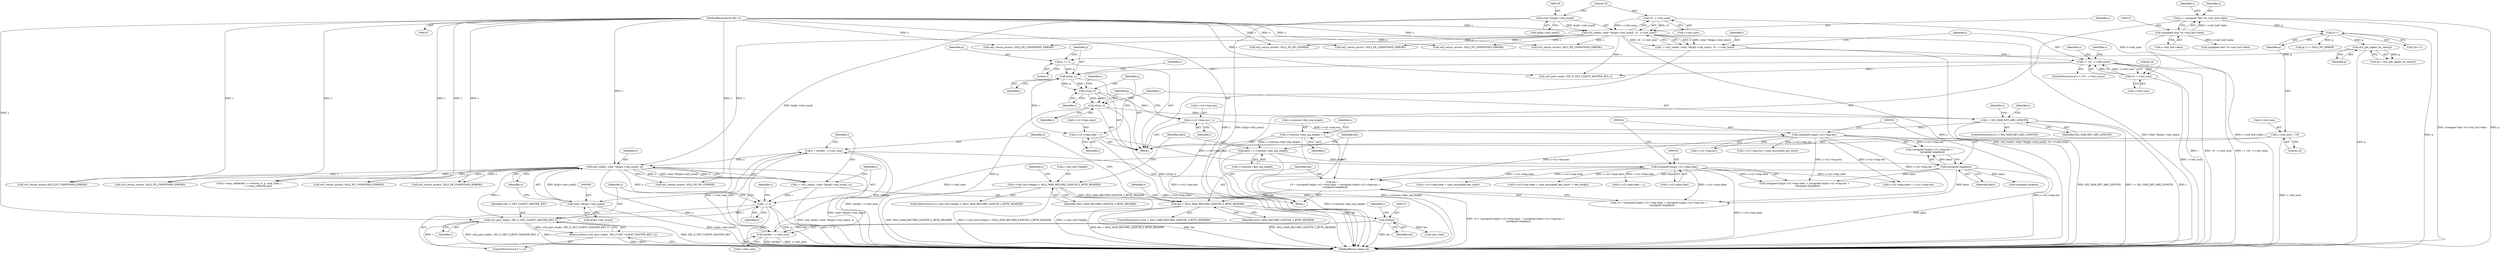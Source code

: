 digraph "0_openssl_d81a1600588b726c2bdccda7efad3cc7a87d6245_0@API" {
"1000396" [label="(Call,ssl2_part_read(s, SSL_F_GET_CLIENT_MASTER_KEY, i))"];
"1000380" [label="(Call,ssl2_read(s, (char *)&(p[s->init_num]), n))"];
"1000142" [label="(Call,ssl2_read(s, (char *)&(p[s->init_num]), 10 - s->init_num))"];
"1000108" [label="(MethodParameterIn,SSL *s)"];
"1000144" [label="(Call,(char *)&(p[s->init_num]))"];
"1000152" [label="(Call,10 - s->init_num)"];
"1000382" [label="(Call,(char *)&(p[s->init_num]))"];
"1000369" [label="(Call,n = (int)len - s->init_num)"];
"1000371" [label="(Call,(int)len - s->init_num)"];
"1000372" [label="(Call,(int)len)"];
"1000356" [label="(Call,len > SSL2_MAX_RECORD_LENGTH_3_BYTE_HEADER)"];
"1000328" [label="(Call,len =\n        10 + (unsigned long)s->s2->tmp.clear + (unsigned long)s->s2->tmp.enc +\n        (unsigned long)keya)"];
"1000333" [label="(Call,(unsigned long)s->s2->tmp.clear)"];
"1000244" [label="(Call,s->s2->tmp.clear = i)"];
"1000241" [label="(Call,n2s(p, i))"];
"1000238" [label="(Call,p += 3)"];
"1000205" [label="(Call,ssl2_get_cipher_by_char(p))"];
"1000178" [label="(Call,p++)"];
"1000124" [label="(Call,p = (unsigned char *)s->init_buf->data)"];
"1000126" [label="(Call,(unsigned char *)s->init_buf->data)"];
"1000158" [label="(Call,i < (10 - s->init_num))"];
"1000140" [label="(Call,i = ssl2_read(s, (char *)&(p[s->init_num]), 10 - s->init_num))"];
"1000160" [label="(Call,10 - s->init_num)"];
"1000343" [label="(Call,(unsigned long)s->s2->tmp.enc)"];
"1000256" [label="(Call,s->s2->tmp.enc = i)"];
"1000253" [label="(Call,n2s(p, i))"];
"1000352" [label="(Call,(unsigned long)keya)"];
"1000321" [label="(Call,keya = s->session->key_arg_length)"];
"1000282" [label="(Call,s->session->key_arg_length = i)"];
"1000269" [label="(Call,i > SSL_MAX_KEY_ARG_LENGTH)"];
"1000265" [label="(Call,n2s(p, i))"];
"1000304" [label="(Call,s->init_buf->length < SSL2_MAX_RECORD_LENGTH_3_BYTE_HEADER)"];
"1000170" [label="(Call,s->init_num = 10)"];
"1000392" [label="(Call,i != n)"];
"1000378" [label="(Call,i = ssl2_read(s, (char *)&(p[s->init_num]), n))"];
"1000395" [label="(Return,return (ssl2_part_read(s, SSL_F_GET_CLIENT_MASTER_KEY, i));)"];
"1000253" [label="(Call,n2s(p, i))"];
"1000264" [label="(Identifier,i)"];
"1000243" [label="(Identifier,i)"];
"1000160" [label="(Call,10 - s->init_num)"];
"1000392" [label="(Call,i != n)"];
"1000333" [label="(Call,(unsigned long)s->s2->tmp.clear)"];
"1000358" [label="(Identifier,SSL2_MAX_RECORD_LENGTH_3_BYTE_HEADER)"];
"1000402" [label="(Identifier,s)"];
"1000167" [label="(Identifier,s)"];
"1000431" [label="(Call,s->s2->tmp.clear + s->s2->tmp.enc)"];
"1000296" [label="(Call,(unsigned char *)s->init_buf->data)"];
"1000371" [label="(Call,(int)len - s->init_num)"];
"1000390" [label="(Identifier,n)"];
"1000270" [label="(Identifier,i)"];
"1000126" [label="(Call,(unsigned char *)s->init_buf->data)"];
"1000174" [label="(Literal,10)"];
"1000378" [label="(Call,i = ssl2_read(s, (char *)&(p[s->init_num]), n))"];
"1000124" [label="(Call,p = (unsigned char *)s->init_buf->data)"];
"1000128" [label="(Call,s->init_buf->data)"];
"1000332" [label="(Call,(unsigned long)s->s2->tmp.clear + (unsigned long)s->s2->tmp.enc +\n        (unsigned long)keya)"];
"1000551" [label="(Call,s->s2->tmp.clear + num_encrypted_key_bytes != key_length)"];
"1000177" [label="(Call,*(p++))"];
"1000493" [label="(Call,ssl2_return_error(s, SSL2_PE_NO_CIPHER))"];
"1000285" [label="(Identifier,s)"];
"1000361" [label="(Identifier,s)"];
"1000397" [label="(Identifier,s)"];
"1000343" [label="(Call,(unsigned long)s->s2->tmp.enc)"];
"1000664" [label="(Call,s->s2->tmp.clear + j)"];
"1000342" [label="(Call,(unsigned long)s->s2->tmp.enc +\n        (unsigned long)keya)"];
"1000257" [label="(Call,s->s2->tmp.enc)"];
"1000179" [label="(Identifier,p)"];
"1000154" [label="(Call,s->init_num)"];
"1000357" [label="(Identifier,len)"];
"1000142" [label="(Call,ssl2_read(s, (char *)&(p[s->init_num]), 10 - s->init_num))"];
"1000369" [label="(Call,n = (int)len - s->init_num)"];
"1000322" [label="(Identifier,keya)"];
"1000291" [label="(Identifier,s)"];
"1000269" [label="(Call,i > SSL_MAX_KEY_ARG_LENGTH)"];
"1000381" [label="(Identifier,s)"];
"1000374" [label="(Identifier,len)"];
"1000172" [label="(Identifier,s)"];
"1000345" [label="(Call,s->s2->tmp.enc)"];
"1000125" [label="(Identifier,p)"];
"1000283" [label="(Call,s->session->key_arg_length)"];
"1000398" [label="(Identifier,SSL_F_GET_CLIENT_MASTER_KEY)"];
"1000288" [label="(Identifier,i)"];
"1000394" [label="(Identifier,n)"];
"1000312" [label="(Call,ssl2_return_error(s, SSL2_PE_UNDEFINED_ERROR))"];
"1000206" [label="(Identifier,p)"];
"1000352" [label="(Call,(unsigned long)keya)"];
"1000382" [label="(Call,(char *)&(p[s->init_num]))"];
"1000166" [label="(Call,ssl2_part_read(s, SSL_F_GET_CLIENT_MASTER_KEY, i))"];
"1000370" [label="(Identifier,n)"];
"1000248" [label="(Identifier,s)"];
"1000136" [label="(Identifier,s)"];
"1000354" [label="(Identifier,keya)"];
"1000376" [label="(Identifier,s)"];
"1000109" [label="(Block,)"];
"1000205" [label="(Call,ssl2_get_cipher_by_char(p))"];
"1000108" [label="(MethodParameterIn,SSL *s)"];
"1000305" [label="(Call,s->init_buf->length)"];
"1000335" [label="(Call,s->s2->tmp.clear)"];
"1000255" [label="(Identifier,i)"];
"1000183" [label="(Call,p[-1] != SSL2_MT_ERROR)"];
"1000274" [label="(Identifier,s)"];
"1000267" [label="(Identifier,i)"];
"1000271" [label="(Identifier,SSL_MAX_KEY_ARG_LENGTH)"];
"1000512" [label="(Call,ssl2_return_error(s, SSL2_PE_UNDEFINED_ERROR))"];
"1000158" [label="(Call,i < (10 - s->init_num))"];
"1000552" [label="(Call,s->s2->tmp.clear + num_encrypted_key_bytes)"];
"1000310" [label="(Identifier,SSL2_MAX_RECORD_LENGTH_3_BYTE_HEADER)"];
"1000254" [label="(Identifier,p)"];
"1000323" [label="(Call,s->session->key_arg_length)"];
"1000282" [label="(Call,s->session->key_arg_length = i)"];
"1000412" [label="(Call,(size_t)len)"];
"1000244" [label="(Call,s->s2->tmp.clear = i)"];
"1000159" [label="(Identifier,i)"];
"1000162" [label="(Call,s->init_num)"];
"1000266" [label="(Identifier,p)"];
"1000328" [label="(Call,len =\n        10 + (unsigned long)s->s2->tmp.clear + (unsigned long)s->s2->tmp.enc +\n        (unsigned long)keya)"];
"1000379" [label="(Identifier,i)"];
"1000273" [label="(Call,ssl2_return_error(s, SSL2_PE_UNDEFINED_ERROR))"];
"1000171" [label="(Call,s->init_num)"];
"1000144" [label="(Call,(char *)&(p[s->init_num]))"];
"1000380" [label="(Call,ssl2_read(s, (char *)&(p[s->init_num]), n))"];
"1000240" [label="(Literal,3)"];
"1000303" [label="(ControlStructure,if (s->init_buf->length < SSL2_MAX_RECORD_LENGTH_3_BYTE_HEADER))"];
"1000313" [label="(Identifier,s)"];
"1000260" [label="(Identifier,s)"];
"1000446" [label="(Call,(unsigned int)keya)"];
"1000141" [label="(Identifier,i)"];
"1000252" [label="(Identifier,i)"];
"1000242" [label="(Identifier,p)"];
"1000384" [label="(Call,&(p[s->init_num]))"];
"1000222" [label="(Call,ssl2_return_error(s, SSL2_PE_NO_CIPHER))"];
"1000355" [label="(ControlStructure,if (len > SSL2_MAX_RECORD_LENGTH_3_BYTE_HEADER))"];
"1000190" [label="(Call,ssl2_return_error(s, SSL2_PE_UNDEFINED_ERROR))"];
"1000372" [label="(Call,(int)len)"];
"1000152" [label="(Call,10 - s->init_num)"];
"1000393" [label="(Identifier,i)"];
"1000396" [label="(Call,ssl2_part_read(s, SSL_F_GET_CLIENT_MASTER_KEY, i))"];
"1000360" [label="(Call,ssl2_return_error(s, SSL2_PE_UNDEFINED_ERROR))"];
"1000239" [label="(Identifier,p)"];
"1000140" [label="(Call,i = ssl2_read(s, (char *)&(p[s->init_num]), 10 - s->init_num))"];
"1000153" [label="(Literal,10)"];
"1000711" [label="(MethodReturn,static int)"];
"1000573" [label="(Call,s->s2->tmp.enc < num_encrypted_key_bytes)"];
"1000170" [label="(Call,s->init_num = 10)"];
"1000139" [label="(Block,)"];
"1000321" [label="(Call,keya = s->session->key_arg_length)"];
"1000161" [label="(Literal,10)"];
"1000265" [label="(Call,n2s(p, i))"];
"1000245" [label="(Call,s->s2->tmp.clear)"];
"1000563" [label="(Call,ssl2_return_error(s, SSL2_PE_UNDEFINED_ERROR))"];
"1000268" [label="(ControlStructure,if (i > SSL_MAX_KEY_ARG_LENGTH))"];
"1000462" [label="(Call,ssl2_return_error(s, SSL2_PE_UNDEFINED_ERROR))"];
"1000203" [label="(Call,cp = ssl2_get_cipher_by_char(p))"];
"1000356" [label="(Call,len > SSL2_MAX_RECORD_LENGTH_3_BYTE_HEADER)"];
"1000395" [label="(Return,return (ssl2_part_read(s, SSL_F_GET_CLIENT_MASTER_KEY, i));)"];
"1000143" [label="(Identifier,s)"];
"1000157" [label="(ControlStructure,if (i < (10 - s->init_num)))"];
"1000256" [label="(Call,s->s2->tmp.enc = i)"];
"1000399" [label="(Identifier,i)"];
"1000583" [label="(Call,ssl2_return_error(s,SSL2_PE_UNDEFINED_ERROR))"];
"1000241" [label="(Call,n2s(p, i))"];
"1000391" [label="(ControlStructure,if (i != n))"];
"1000304" [label="(Call,s->init_buf->length < SSL2_MAX_RECORD_LENGTH_3_BYTE_HEADER)"];
"1000329" [label="(Identifier,len)"];
"1000330" [label="(Call,10 + (unsigned long)s->s2->tmp.clear + (unsigned long)s->s2->tmp.enc +\n        (unsigned long)keya)"];
"1000178" [label="(Call,p++)"];
"1000375" [label="(Call,s->init_num)"];
"1000405" [label="(Call,s->msg_callback(0, s->version, 0, p, (size_t)len, s,\n                        s->msg_callback_arg))"];
"1000238" [label="(Call,p += 3)"];
"1000146" [label="(Call,&(p[s->init_num]))"];
"1000396" -> "1000395"  [label="AST: "];
"1000396" -> "1000399"  [label="CFG: "];
"1000397" -> "1000396"  [label="AST: "];
"1000398" -> "1000396"  [label="AST: "];
"1000399" -> "1000396"  [label="AST: "];
"1000395" -> "1000396"  [label="CFG: "];
"1000396" -> "1000711"  [label="DDG: ssl2_part_read(s, SSL_F_GET_CLIENT_MASTER_KEY, i)"];
"1000396" -> "1000711"  [label="DDG: s"];
"1000396" -> "1000711"  [label="DDG: SSL_F_GET_CLIENT_MASTER_KEY"];
"1000396" -> "1000711"  [label="DDG: i"];
"1000396" -> "1000395"  [label="DDG: ssl2_part_read(s, SSL_F_GET_CLIENT_MASTER_KEY, i)"];
"1000380" -> "1000396"  [label="DDG: s"];
"1000108" -> "1000396"  [label="DDG: s"];
"1000392" -> "1000396"  [label="DDG: i"];
"1000380" -> "1000378"  [label="AST: "];
"1000380" -> "1000390"  [label="CFG: "];
"1000381" -> "1000380"  [label="AST: "];
"1000382" -> "1000380"  [label="AST: "];
"1000390" -> "1000380"  [label="AST: "];
"1000378" -> "1000380"  [label="CFG: "];
"1000380" -> "1000711"  [label="DDG: (char *)&(p[s->init_num])"];
"1000380" -> "1000711"  [label="DDG: s"];
"1000380" -> "1000378"  [label="DDG: s"];
"1000380" -> "1000378"  [label="DDG: (char *)&(p[s->init_num])"];
"1000380" -> "1000378"  [label="DDG: n"];
"1000142" -> "1000380"  [label="DDG: s"];
"1000108" -> "1000380"  [label="DDG: s"];
"1000382" -> "1000380"  [label="DDG: &(p[s->init_num])"];
"1000369" -> "1000380"  [label="DDG: n"];
"1000380" -> "1000392"  [label="DDG: n"];
"1000380" -> "1000405"  [label="DDG: s"];
"1000380" -> "1000462"  [label="DDG: s"];
"1000380" -> "1000493"  [label="DDG: s"];
"1000380" -> "1000512"  [label="DDG: s"];
"1000380" -> "1000563"  [label="DDG: s"];
"1000380" -> "1000583"  [label="DDG: s"];
"1000142" -> "1000140"  [label="AST: "];
"1000142" -> "1000152"  [label="CFG: "];
"1000143" -> "1000142"  [label="AST: "];
"1000144" -> "1000142"  [label="AST: "];
"1000152" -> "1000142"  [label="AST: "];
"1000140" -> "1000142"  [label="CFG: "];
"1000142" -> "1000711"  [label="DDG: (char *)&(p[s->init_num])"];
"1000142" -> "1000711"  [label="DDG: s"];
"1000142" -> "1000140"  [label="DDG: s"];
"1000142" -> "1000140"  [label="DDG: (char *)&(p[s->init_num])"];
"1000142" -> "1000140"  [label="DDG: 10 - s->init_num"];
"1000108" -> "1000142"  [label="DDG: s"];
"1000144" -> "1000142"  [label="DDG: &(p[s->init_num])"];
"1000152" -> "1000142"  [label="DDG: 10"];
"1000152" -> "1000142"  [label="DDG: s->init_num"];
"1000142" -> "1000166"  [label="DDG: s"];
"1000142" -> "1000190"  [label="DDG: s"];
"1000142" -> "1000222"  [label="DDG: s"];
"1000142" -> "1000273"  [label="DDG: s"];
"1000142" -> "1000312"  [label="DDG: s"];
"1000142" -> "1000360"  [label="DDG: s"];
"1000108" -> "1000107"  [label="AST: "];
"1000108" -> "1000711"  [label="DDG: s"];
"1000108" -> "1000166"  [label="DDG: s"];
"1000108" -> "1000190"  [label="DDG: s"];
"1000108" -> "1000222"  [label="DDG: s"];
"1000108" -> "1000273"  [label="DDG: s"];
"1000108" -> "1000312"  [label="DDG: s"];
"1000108" -> "1000360"  [label="DDG: s"];
"1000108" -> "1000405"  [label="DDG: s"];
"1000108" -> "1000462"  [label="DDG: s"];
"1000108" -> "1000493"  [label="DDG: s"];
"1000108" -> "1000512"  [label="DDG: s"];
"1000108" -> "1000563"  [label="DDG: s"];
"1000108" -> "1000583"  [label="DDG: s"];
"1000144" -> "1000146"  [label="CFG: "];
"1000145" -> "1000144"  [label="AST: "];
"1000146" -> "1000144"  [label="AST: "];
"1000153" -> "1000144"  [label="CFG: "];
"1000144" -> "1000711"  [label="DDG: &(p[s->init_num])"];
"1000144" -> "1000382"  [label="DDG: &(p[s->init_num])"];
"1000152" -> "1000154"  [label="CFG: "];
"1000153" -> "1000152"  [label="AST: "];
"1000154" -> "1000152"  [label="AST: "];
"1000152" -> "1000160"  [label="DDG: s->init_num"];
"1000382" -> "1000384"  [label="CFG: "];
"1000383" -> "1000382"  [label="AST: "];
"1000384" -> "1000382"  [label="AST: "];
"1000390" -> "1000382"  [label="CFG: "];
"1000382" -> "1000711"  [label="DDG: &(p[s->init_num])"];
"1000369" -> "1000109"  [label="AST: "];
"1000369" -> "1000371"  [label="CFG: "];
"1000370" -> "1000369"  [label="AST: "];
"1000371" -> "1000369"  [label="AST: "];
"1000379" -> "1000369"  [label="CFG: "];
"1000369" -> "1000711"  [label="DDG: (int)len - s->init_num"];
"1000371" -> "1000369"  [label="DDG: (int)len"];
"1000371" -> "1000369"  [label="DDG: s->init_num"];
"1000371" -> "1000375"  [label="CFG: "];
"1000372" -> "1000371"  [label="AST: "];
"1000375" -> "1000371"  [label="AST: "];
"1000371" -> "1000711"  [label="DDG: s->init_num"];
"1000371" -> "1000711"  [label="DDG: (int)len"];
"1000372" -> "1000371"  [label="DDG: len"];
"1000170" -> "1000371"  [label="DDG: s->init_num"];
"1000372" -> "1000374"  [label="CFG: "];
"1000373" -> "1000372"  [label="AST: "];
"1000374" -> "1000372"  [label="AST: "];
"1000376" -> "1000372"  [label="CFG: "];
"1000372" -> "1000711"  [label="DDG: len"];
"1000356" -> "1000372"  [label="DDG: len"];
"1000372" -> "1000412"  [label="DDG: len"];
"1000356" -> "1000355"  [label="AST: "];
"1000356" -> "1000358"  [label="CFG: "];
"1000357" -> "1000356"  [label="AST: "];
"1000358" -> "1000356"  [label="AST: "];
"1000361" -> "1000356"  [label="CFG: "];
"1000370" -> "1000356"  [label="CFG: "];
"1000356" -> "1000711"  [label="DDG: len > SSL2_MAX_RECORD_LENGTH_3_BYTE_HEADER"];
"1000356" -> "1000711"  [label="DDG: len"];
"1000356" -> "1000711"  [label="DDG: SSL2_MAX_RECORD_LENGTH_3_BYTE_HEADER"];
"1000328" -> "1000356"  [label="DDG: len"];
"1000304" -> "1000356"  [label="DDG: SSL2_MAX_RECORD_LENGTH_3_BYTE_HEADER"];
"1000328" -> "1000109"  [label="AST: "];
"1000328" -> "1000330"  [label="CFG: "];
"1000329" -> "1000328"  [label="AST: "];
"1000330" -> "1000328"  [label="AST: "];
"1000357" -> "1000328"  [label="CFG: "];
"1000328" -> "1000711"  [label="DDG: 10 + (unsigned long)s->s2->tmp.clear + (unsigned long)s->s2->tmp.enc +\n        (unsigned long)keya"];
"1000333" -> "1000328"  [label="DDG: s->s2->tmp.clear"];
"1000343" -> "1000328"  [label="DDG: s->s2->tmp.enc"];
"1000352" -> "1000328"  [label="DDG: keya"];
"1000333" -> "1000332"  [label="AST: "];
"1000333" -> "1000335"  [label="CFG: "];
"1000334" -> "1000333"  [label="AST: "];
"1000335" -> "1000333"  [label="AST: "];
"1000344" -> "1000333"  [label="CFG: "];
"1000333" -> "1000711"  [label="DDG: s->s2->tmp.clear"];
"1000333" -> "1000330"  [label="DDG: s->s2->tmp.clear"];
"1000333" -> "1000332"  [label="DDG: s->s2->tmp.clear"];
"1000244" -> "1000333"  [label="DDG: s->s2->tmp.clear"];
"1000333" -> "1000431"  [label="DDG: s->s2->tmp.clear"];
"1000333" -> "1000551"  [label="DDG: s->s2->tmp.clear"];
"1000333" -> "1000552"  [label="DDG: s->s2->tmp.clear"];
"1000333" -> "1000664"  [label="DDG: s->s2->tmp.clear"];
"1000244" -> "1000139"  [label="AST: "];
"1000244" -> "1000252"  [label="CFG: "];
"1000245" -> "1000244"  [label="AST: "];
"1000252" -> "1000244"  [label="AST: "];
"1000254" -> "1000244"  [label="CFG: "];
"1000244" -> "1000711"  [label="DDG: s->s2->tmp.clear"];
"1000241" -> "1000244"  [label="DDG: i"];
"1000241" -> "1000139"  [label="AST: "];
"1000241" -> "1000243"  [label="CFG: "];
"1000242" -> "1000241"  [label="AST: "];
"1000243" -> "1000241"  [label="AST: "];
"1000248" -> "1000241"  [label="CFG: "];
"1000238" -> "1000241"  [label="DDG: p"];
"1000158" -> "1000241"  [label="DDG: i"];
"1000241" -> "1000253"  [label="DDG: p"];
"1000241" -> "1000253"  [label="DDG: i"];
"1000238" -> "1000139"  [label="AST: "];
"1000238" -> "1000240"  [label="CFG: "];
"1000239" -> "1000238"  [label="AST: "];
"1000240" -> "1000238"  [label="AST: "];
"1000242" -> "1000238"  [label="CFG: "];
"1000205" -> "1000238"  [label="DDG: p"];
"1000205" -> "1000203"  [label="AST: "];
"1000205" -> "1000206"  [label="CFG: "];
"1000206" -> "1000205"  [label="AST: "];
"1000203" -> "1000205"  [label="CFG: "];
"1000205" -> "1000711"  [label="DDG: p"];
"1000205" -> "1000203"  [label="DDG: p"];
"1000178" -> "1000205"  [label="DDG: p"];
"1000178" -> "1000177"  [label="AST: "];
"1000178" -> "1000179"  [label="CFG: "];
"1000179" -> "1000178"  [label="AST: "];
"1000177" -> "1000178"  [label="CFG: "];
"1000178" -> "1000711"  [label="DDG: p"];
"1000124" -> "1000178"  [label="DDG: p"];
"1000178" -> "1000183"  [label="DDG: p"];
"1000124" -> "1000109"  [label="AST: "];
"1000124" -> "1000126"  [label="CFG: "];
"1000125" -> "1000124"  [label="AST: "];
"1000126" -> "1000124"  [label="AST: "];
"1000136" -> "1000124"  [label="CFG: "];
"1000124" -> "1000711"  [label="DDG: (unsigned char *)s->init_buf->data"];
"1000124" -> "1000711"  [label="DDG: p"];
"1000126" -> "1000124"  [label="DDG: s->init_buf->data"];
"1000126" -> "1000128"  [label="CFG: "];
"1000127" -> "1000126"  [label="AST: "];
"1000128" -> "1000126"  [label="AST: "];
"1000126" -> "1000711"  [label="DDG: s->init_buf->data"];
"1000126" -> "1000296"  [label="DDG: s->init_buf->data"];
"1000158" -> "1000157"  [label="AST: "];
"1000158" -> "1000160"  [label="CFG: "];
"1000159" -> "1000158"  [label="AST: "];
"1000160" -> "1000158"  [label="AST: "];
"1000167" -> "1000158"  [label="CFG: "];
"1000172" -> "1000158"  [label="CFG: "];
"1000158" -> "1000711"  [label="DDG: i"];
"1000158" -> "1000711"  [label="DDG: 10 - s->init_num"];
"1000158" -> "1000711"  [label="DDG: i < (10 - s->init_num)"];
"1000140" -> "1000158"  [label="DDG: i"];
"1000160" -> "1000158"  [label="DDG: 10"];
"1000160" -> "1000158"  [label="DDG: s->init_num"];
"1000158" -> "1000166"  [label="DDG: i"];
"1000140" -> "1000139"  [label="AST: "];
"1000141" -> "1000140"  [label="AST: "];
"1000159" -> "1000140"  [label="CFG: "];
"1000140" -> "1000711"  [label="DDG: ssl2_read(s, (char *)&(p[s->init_num]), 10 - s->init_num)"];
"1000160" -> "1000162"  [label="CFG: "];
"1000161" -> "1000160"  [label="AST: "];
"1000162" -> "1000160"  [label="AST: "];
"1000160" -> "1000711"  [label="DDG: s->init_num"];
"1000343" -> "1000342"  [label="AST: "];
"1000343" -> "1000345"  [label="CFG: "];
"1000344" -> "1000343"  [label="AST: "];
"1000345" -> "1000343"  [label="AST: "];
"1000353" -> "1000343"  [label="CFG: "];
"1000343" -> "1000711"  [label="DDG: s->s2->tmp.enc"];
"1000343" -> "1000330"  [label="DDG: s->s2->tmp.enc"];
"1000343" -> "1000332"  [label="DDG: s->s2->tmp.enc"];
"1000343" -> "1000342"  [label="DDG: s->s2->tmp.enc"];
"1000256" -> "1000343"  [label="DDG: s->s2->tmp.enc"];
"1000343" -> "1000431"  [label="DDG: s->s2->tmp.enc"];
"1000343" -> "1000573"  [label="DDG: s->s2->tmp.enc"];
"1000256" -> "1000139"  [label="AST: "];
"1000256" -> "1000264"  [label="CFG: "];
"1000257" -> "1000256"  [label="AST: "];
"1000264" -> "1000256"  [label="AST: "];
"1000266" -> "1000256"  [label="CFG: "];
"1000256" -> "1000711"  [label="DDG: s->s2->tmp.enc"];
"1000253" -> "1000256"  [label="DDG: i"];
"1000253" -> "1000139"  [label="AST: "];
"1000253" -> "1000255"  [label="CFG: "];
"1000254" -> "1000253"  [label="AST: "];
"1000255" -> "1000253"  [label="AST: "];
"1000260" -> "1000253"  [label="CFG: "];
"1000253" -> "1000265"  [label="DDG: p"];
"1000253" -> "1000265"  [label="DDG: i"];
"1000352" -> "1000342"  [label="AST: "];
"1000352" -> "1000354"  [label="CFG: "];
"1000353" -> "1000352"  [label="AST: "];
"1000354" -> "1000352"  [label="AST: "];
"1000342" -> "1000352"  [label="CFG: "];
"1000352" -> "1000711"  [label="DDG: keya"];
"1000352" -> "1000330"  [label="DDG: keya"];
"1000352" -> "1000332"  [label="DDG: keya"];
"1000352" -> "1000342"  [label="DDG: keya"];
"1000321" -> "1000352"  [label="DDG: keya"];
"1000352" -> "1000446"  [label="DDG: keya"];
"1000321" -> "1000109"  [label="AST: "];
"1000321" -> "1000323"  [label="CFG: "];
"1000322" -> "1000321"  [label="AST: "];
"1000323" -> "1000321"  [label="AST: "];
"1000329" -> "1000321"  [label="CFG: "];
"1000321" -> "1000711"  [label="DDG: s->session->key_arg_length"];
"1000282" -> "1000321"  [label="DDG: s->session->key_arg_length"];
"1000282" -> "1000139"  [label="AST: "];
"1000282" -> "1000288"  [label="CFG: "];
"1000283" -> "1000282"  [label="AST: "];
"1000288" -> "1000282"  [label="AST: "];
"1000291" -> "1000282"  [label="CFG: "];
"1000282" -> "1000711"  [label="DDG: i"];
"1000282" -> "1000711"  [label="DDG: s->session->key_arg_length"];
"1000269" -> "1000282"  [label="DDG: i"];
"1000269" -> "1000268"  [label="AST: "];
"1000269" -> "1000271"  [label="CFG: "];
"1000270" -> "1000269"  [label="AST: "];
"1000271" -> "1000269"  [label="AST: "];
"1000274" -> "1000269"  [label="CFG: "];
"1000285" -> "1000269"  [label="CFG: "];
"1000269" -> "1000711"  [label="DDG: i > SSL_MAX_KEY_ARG_LENGTH"];
"1000269" -> "1000711"  [label="DDG: i"];
"1000269" -> "1000711"  [label="DDG: SSL_MAX_KEY_ARG_LENGTH"];
"1000265" -> "1000269"  [label="DDG: i"];
"1000265" -> "1000139"  [label="AST: "];
"1000265" -> "1000267"  [label="CFG: "];
"1000266" -> "1000265"  [label="AST: "];
"1000267" -> "1000265"  [label="AST: "];
"1000270" -> "1000265"  [label="CFG: "];
"1000265" -> "1000711"  [label="DDG: n2s(p, i)"];
"1000265" -> "1000711"  [label="DDG: p"];
"1000304" -> "1000303"  [label="AST: "];
"1000304" -> "1000310"  [label="CFG: "];
"1000305" -> "1000304"  [label="AST: "];
"1000310" -> "1000304"  [label="AST: "];
"1000313" -> "1000304"  [label="CFG: "];
"1000322" -> "1000304"  [label="CFG: "];
"1000304" -> "1000711"  [label="DDG: SSL2_MAX_RECORD_LENGTH_3_BYTE_HEADER"];
"1000304" -> "1000711"  [label="DDG: s->init_buf->length < SSL2_MAX_RECORD_LENGTH_3_BYTE_HEADER"];
"1000304" -> "1000711"  [label="DDG: s->init_buf->length"];
"1000170" -> "1000139"  [label="AST: "];
"1000170" -> "1000174"  [label="CFG: "];
"1000171" -> "1000170"  [label="AST: "];
"1000174" -> "1000170"  [label="AST: "];
"1000179" -> "1000170"  [label="CFG: "];
"1000170" -> "1000711"  [label="DDG: s->init_num"];
"1000392" -> "1000391"  [label="AST: "];
"1000392" -> "1000394"  [label="CFG: "];
"1000393" -> "1000392"  [label="AST: "];
"1000394" -> "1000392"  [label="AST: "];
"1000397" -> "1000392"  [label="CFG: "];
"1000402" -> "1000392"  [label="CFG: "];
"1000392" -> "1000711"  [label="DDG: n"];
"1000392" -> "1000711"  [label="DDG: i != n"];
"1000392" -> "1000711"  [label="DDG: i"];
"1000378" -> "1000392"  [label="DDG: i"];
"1000378" -> "1000109"  [label="AST: "];
"1000379" -> "1000378"  [label="AST: "];
"1000393" -> "1000378"  [label="CFG: "];
"1000378" -> "1000711"  [label="DDG: ssl2_read(s, (char *)&(p[s->init_num]), n)"];
"1000395" -> "1000391"  [label="AST: "];
"1000711" -> "1000395"  [label="CFG: "];
"1000395" -> "1000711"  [label="DDG: <RET>"];
}
